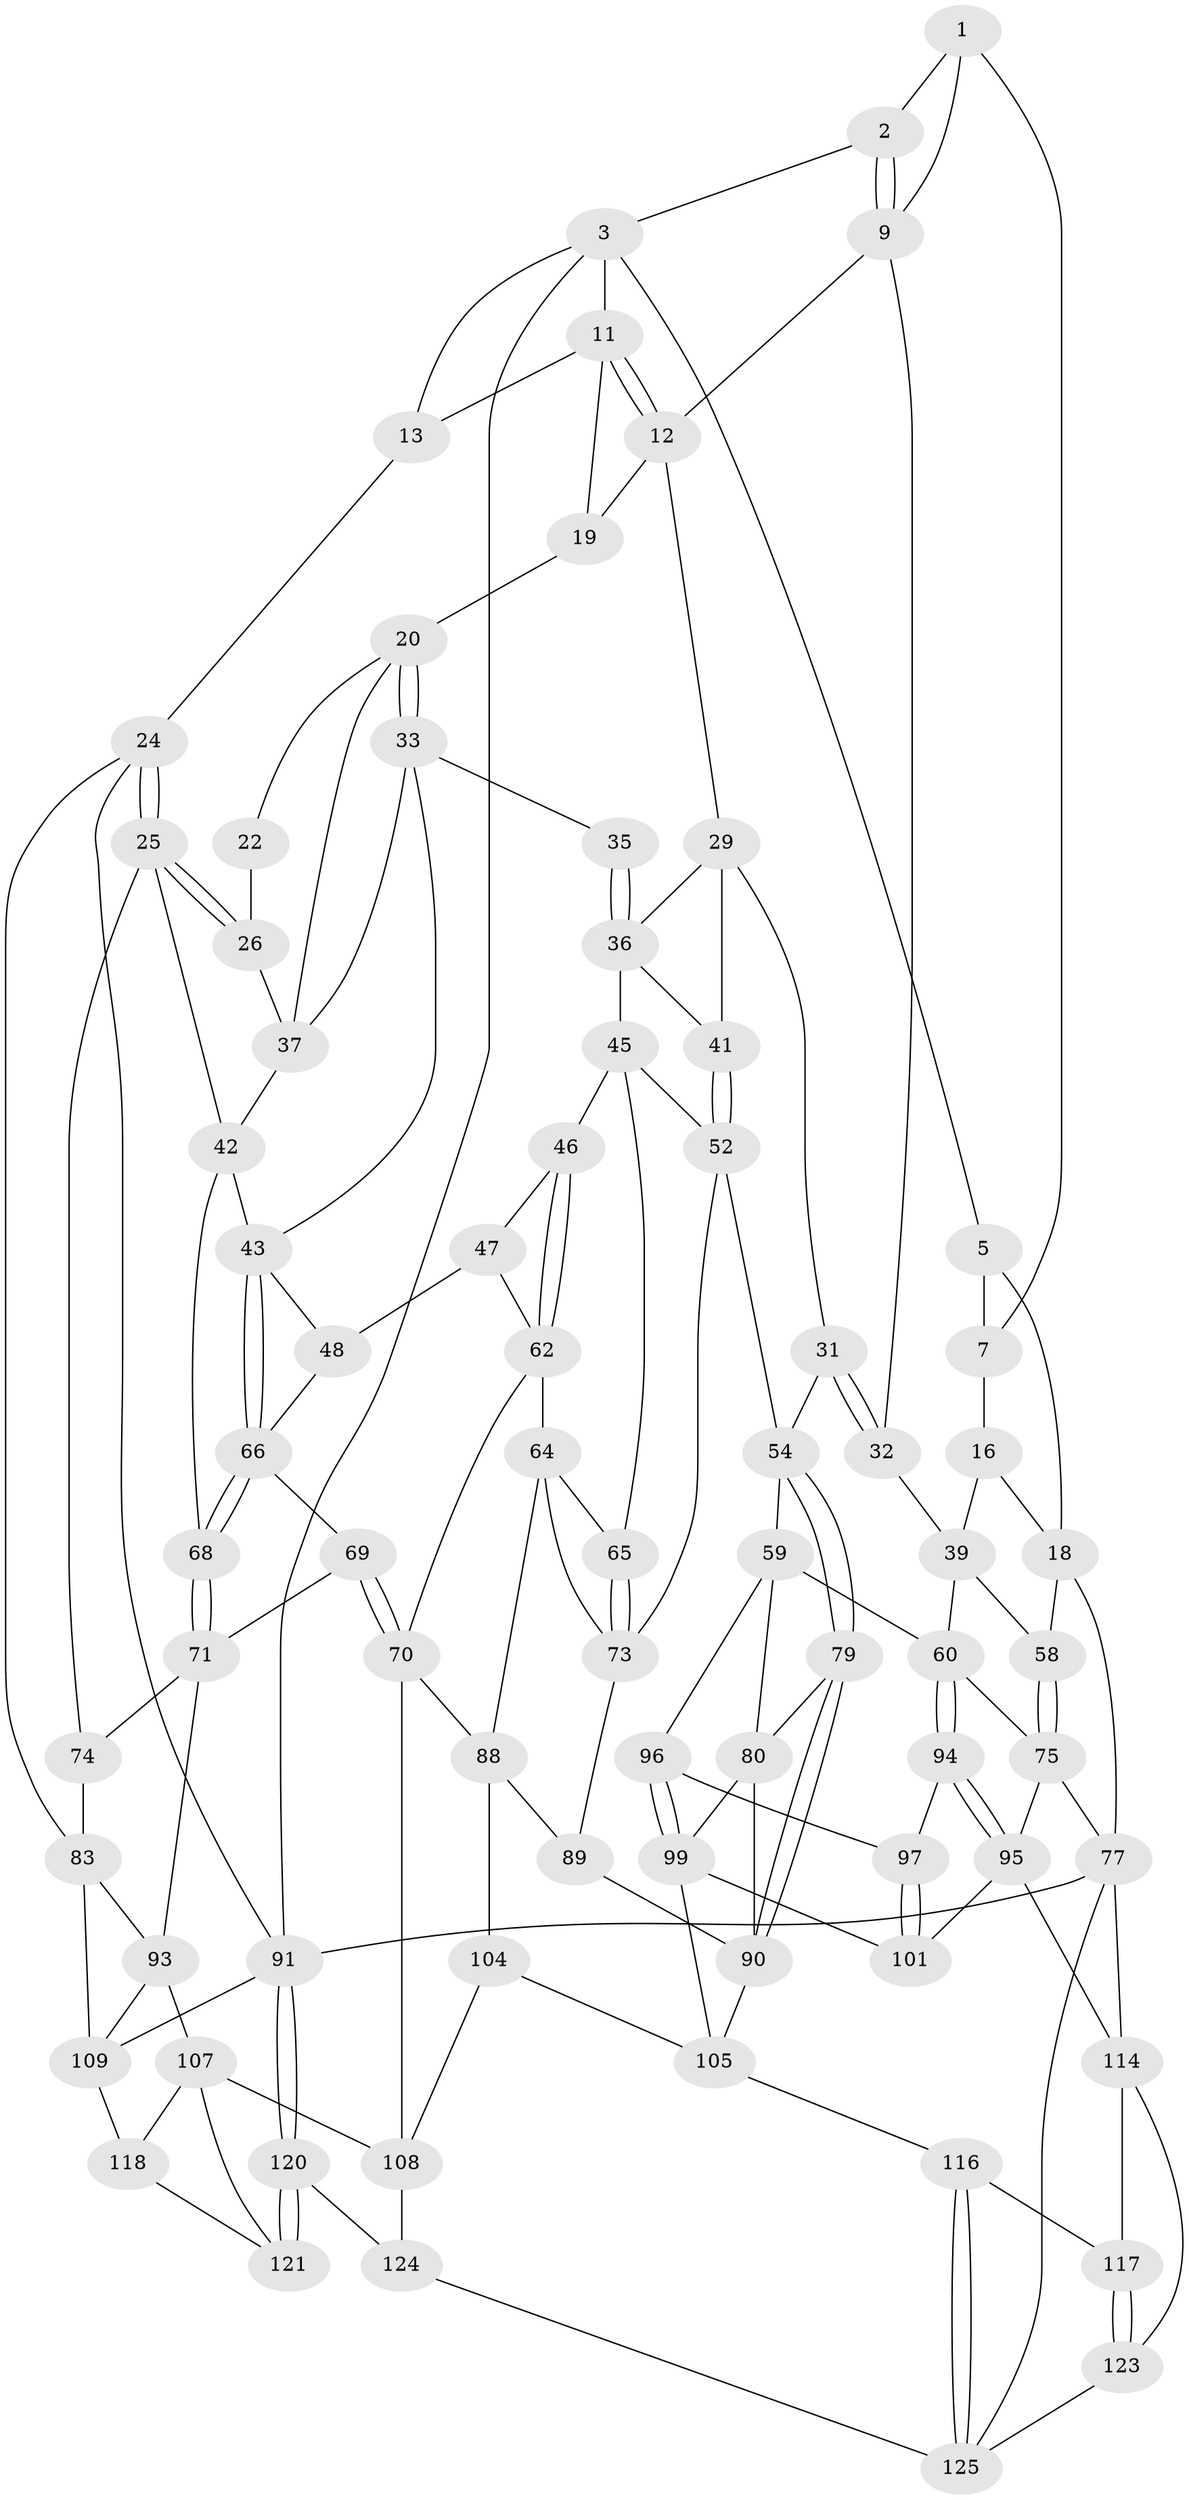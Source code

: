 // Generated by graph-tools (version 1.1) at 2025/24/03/03/25 07:24:34]
// undirected, 77 vertices, 162 edges
graph export_dot {
graph [start="1"]
  node [color=gray90,style=filled];
  1 [pos="+0.273639550647441+0",super="+6"];
  2 [pos="+0.458456616385128+0"];
  3 [pos="+0.8587411846989527+0",super="+4"];
  5 [pos="+0.10715315077804821+0"];
  7 [pos="+0.21808921361947003+0.17613498291132193",super="+8"];
  9 [pos="+0.4905305136608132+0.050086908447751745",super="+10"];
  11 [pos="+0.8263513384144976+0",super="+15"];
  12 [pos="+0.5768345221032954+0.12377825281846698",super="+28"];
  13 [pos="+1+0",super="+14"];
  16 [pos="+0.03691635609358906+0.1269874651879871",super="+17"];
  18 [pos="+0+0.18282926486183296"];
  19 [pos="+0.7741840657629319+0.11827249691297986"];
  20 [pos="+0.8039560819101763+0.16828777948787138",super="+21"];
  22 [pos="+0.8248978557577311+0.18008259993003845",super="+23"];
  24 [pos="+1+0.337637894691103",super="+82"];
  25 [pos="+1+0.3243663306299395",super="+50"];
  26 [pos="+1+0.3212567046245133",super="+27"];
  29 [pos="+0.5887108053522095+0.27850517974143385",super="+30"];
  31 [pos="+0.2886276490717073+0.31664548294660844"];
  32 [pos="+0.27704197763955307+0.30742271744536914"];
  33 [pos="+0.7033785286193266+0.3322697144248726",super="+34"];
  35 [pos="+0.6560247537722725+0.3306426913331181"];
  36 [pos="+0.6111947566636032+0.3021095951352132",super="+40"];
  37 [pos="+0.8549009720292378+0.35302596663520436",super="+38"];
  39 [pos="+0.19920786023115714+0.3354668627337232",super="+57"];
  41 [pos="+0.43532440200523104+0.4285761697328269"];
  42 [pos="+0.8469503987505776+0.48059414419577984",super="+51"];
  43 [pos="+0.8367879572023303+0.4825633801263703",super="+44"];
  45 [pos="+0.5658453395839552+0.4867825439122148",super="+56"];
  46 [pos="+0.5844095176431301+0.4911496378857759"];
  47 [pos="+0.6335426993169297+0.38839377729503405",super="+49"];
  48 [pos="+0.6863515210615846+0.5175974335298892"];
  52 [pos="+0.46325358559316554+0.5309341257015819",super="+53"];
  54 [pos="+0.43000953626227517+0.5727613299257879",super="+55"];
  58 [pos="+0+0.3563533477362377"];
  59 [pos="+0.2999028215901532+0.539266491135234",super="+81"];
  60 [pos="+0.1378488966807512+0.6040182219784109",super="+61"];
  62 [pos="+0.6252394912778991+0.5279508656834251",super="+63"];
  64 [pos="+0.576303108617394+0.5869546897947395",super="+85"];
  65 [pos="+0.5444693376039358+0.5712676451046212"];
  66 [pos="+0.754972329240398+0.5347453891649588",super="+67"];
  68 [pos="+0.7780790126325975+0.5873865438180609"];
  69 [pos="+0.6998127909385556+0.6626838143280555"];
  70 [pos="+0.6802217455469961+0.6713917519957179",super="+87"];
  71 [pos="+0.7849848828961115+0.6118784012533052",super="+72"];
  73 [pos="+0.495280303726897+0.613857420297076",super="+86"];
  74 [pos="+0.9193003665121051+0.5646914409786123"];
  75 [pos="+0+0.5371589275026906",super="+76"];
  77 [pos="+0+0.877458974345667",super="+78"];
  79 [pos="+0.39993891729352277+0.6673724991332882"];
  80 [pos="+0.35454595355801866+0.6639646959683596",super="+98"];
  83 [pos="+0.9738659738333506+0.6059573175046022",super="+84"];
  88 [pos="+0.5695015974384685+0.7150832624990554",super="+100"];
  89 [pos="+0.41347002667945676+0.6742955558185946"];
  90 [pos="+0.4041979610545793+0.67284366037233",super="+103"];
  91 [pos="+1+1",super="+92"];
  93 [pos="+0.7996118954332179+0.7026538005488128",super="+106"];
  94 [pos="+0.13783774385176006+0.6095247646243374"];
  95 [pos="+0.023662145904956685+0.7080035319421765",super="+102"];
  96 [pos="+0.2437805533302954+0.6968188190546275"];
  97 [pos="+0.17619226674710678+0.655788313245686"];
  99 [pos="+0.2547109030705924+0.7749393862612498",super="+110"];
  101 [pos="+0.12069831540974028+0.7887520133201446"];
  104 [pos="+0.49416237895298093+0.8436954362727191"];
  105 [pos="+0.41747409060672536+0.8081436686973347",super="+113"];
  107 [pos="+0.7956030252335736+0.8637092904873288",super="+119"];
  108 [pos="+0.7143162187302154+0.8600698636411769",super="+112"];
  109 [pos="+0.9194694516326806+0.742162571008306",super="+111"];
  114 [pos="+0.07170345430121686+0.8501768540882302",super="+115"];
  116 [pos="+0.25850919128561767+0.9074807314455465"];
  117 [pos="+0.0946289796797115+0.8854886371207753"];
  118 [pos="+0.9337668342911684+0.8563284407310342"];
  120 [pos="+1+1",super="+126"];
  121 [pos="+0.9665034080482814+0.908282310386201",super="+122"];
  123 [pos="+0.08331113383609018+0.9920830413198353"];
  124 [pos="+0.4799827133763795+1"];
  125 [pos="+0.3171532741700704+1",super="+127"];
  1 -- 2;
  1 -- 9;
  1 -- 7;
  2 -- 3;
  2 -- 9;
  2 -- 9;
  3 -- 11;
  3 -- 5;
  3 -- 91;
  3 -- 13;
  5 -- 18;
  5 -- 7;
  7 -- 16 [weight=2];
  9 -- 12;
  9 -- 32;
  11 -- 12;
  11 -- 12;
  11 -- 19;
  11 -- 13;
  12 -- 19;
  12 -- 29;
  13 -- 24;
  16 -- 18;
  16 -- 39;
  18 -- 58;
  18 -- 77;
  19 -- 20;
  20 -- 33;
  20 -- 33;
  20 -- 37;
  20 -- 22;
  22 -- 26 [weight=2];
  24 -- 25;
  24 -- 25;
  24 -- 83;
  24 -- 91;
  25 -- 26;
  25 -- 26;
  25 -- 74;
  25 -- 42;
  26 -- 37;
  29 -- 36;
  29 -- 41;
  29 -- 31;
  31 -- 32;
  31 -- 32;
  31 -- 54;
  32 -- 39;
  33 -- 37;
  33 -- 35;
  33 -- 43;
  35 -- 36;
  35 -- 36;
  36 -- 41;
  36 -- 45;
  37 -- 42;
  39 -- 58;
  39 -- 60;
  41 -- 52;
  41 -- 52;
  42 -- 43;
  42 -- 68;
  43 -- 66;
  43 -- 66;
  43 -- 48;
  45 -- 46;
  45 -- 65;
  45 -- 52;
  46 -- 47;
  46 -- 62;
  46 -- 62;
  47 -- 48;
  47 -- 62;
  48 -- 66;
  52 -- 73;
  52 -- 54;
  54 -- 79;
  54 -- 79;
  54 -- 59;
  58 -- 75;
  58 -- 75;
  59 -- 60;
  59 -- 80;
  59 -- 96;
  60 -- 94;
  60 -- 94;
  60 -- 75;
  62 -- 64;
  62 -- 70;
  64 -- 65;
  64 -- 73;
  64 -- 88;
  65 -- 73;
  65 -- 73;
  66 -- 68;
  66 -- 68;
  66 -- 69;
  68 -- 71;
  68 -- 71;
  69 -- 70;
  69 -- 70;
  69 -- 71;
  70 -- 88;
  70 -- 108;
  71 -- 74;
  71 -- 93;
  73 -- 89;
  74 -- 83;
  75 -- 77;
  75 -- 95;
  77 -- 114;
  77 -- 125;
  77 -- 91;
  79 -- 80;
  79 -- 90;
  79 -- 90;
  80 -- 90;
  80 -- 99;
  83 -- 109;
  83 -- 93;
  88 -- 89;
  88 -- 104;
  89 -- 90;
  90 -- 105;
  91 -- 120;
  91 -- 120;
  91 -- 109;
  93 -- 109;
  93 -- 107;
  94 -- 95;
  94 -- 95;
  94 -- 97;
  95 -- 114;
  95 -- 101;
  96 -- 97;
  96 -- 99;
  96 -- 99;
  97 -- 101;
  97 -- 101;
  99 -- 105;
  99 -- 101;
  104 -- 105;
  104 -- 108;
  105 -- 116;
  107 -- 108;
  107 -- 118;
  107 -- 121;
  108 -- 124;
  109 -- 118;
  114 -- 117;
  114 -- 123;
  116 -- 117;
  116 -- 125;
  116 -- 125;
  117 -- 123;
  117 -- 123;
  118 -- 121;
  120 -- 121 [weight=2];
  120 -- 121;
  120 -- 124;
  123 -- 125;
  124 -- 125;
}
